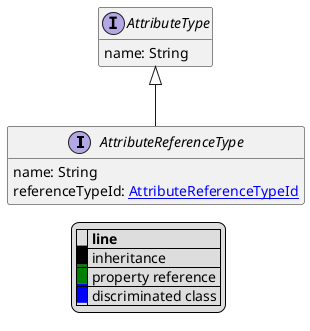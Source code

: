@startuml

hide empty fields
hide empty methods
legend
|= |= line |
|<back:black>   </back>| inheritance |
|<back:green>   </back>| property reference |
|<back:blue>   </back>| discriminated class |
endlegend
interface AttributeReferenceType [[AttributeReferenceType.svg]] extends AttributeType {
    name: String
    referenceTypeId: [[AttributeReferenceTypeId.svg AttributeReferenceTypeId]]
}
interface AttributeType [[AttributeType.svg]]  {
    name: String
}





@enduml
